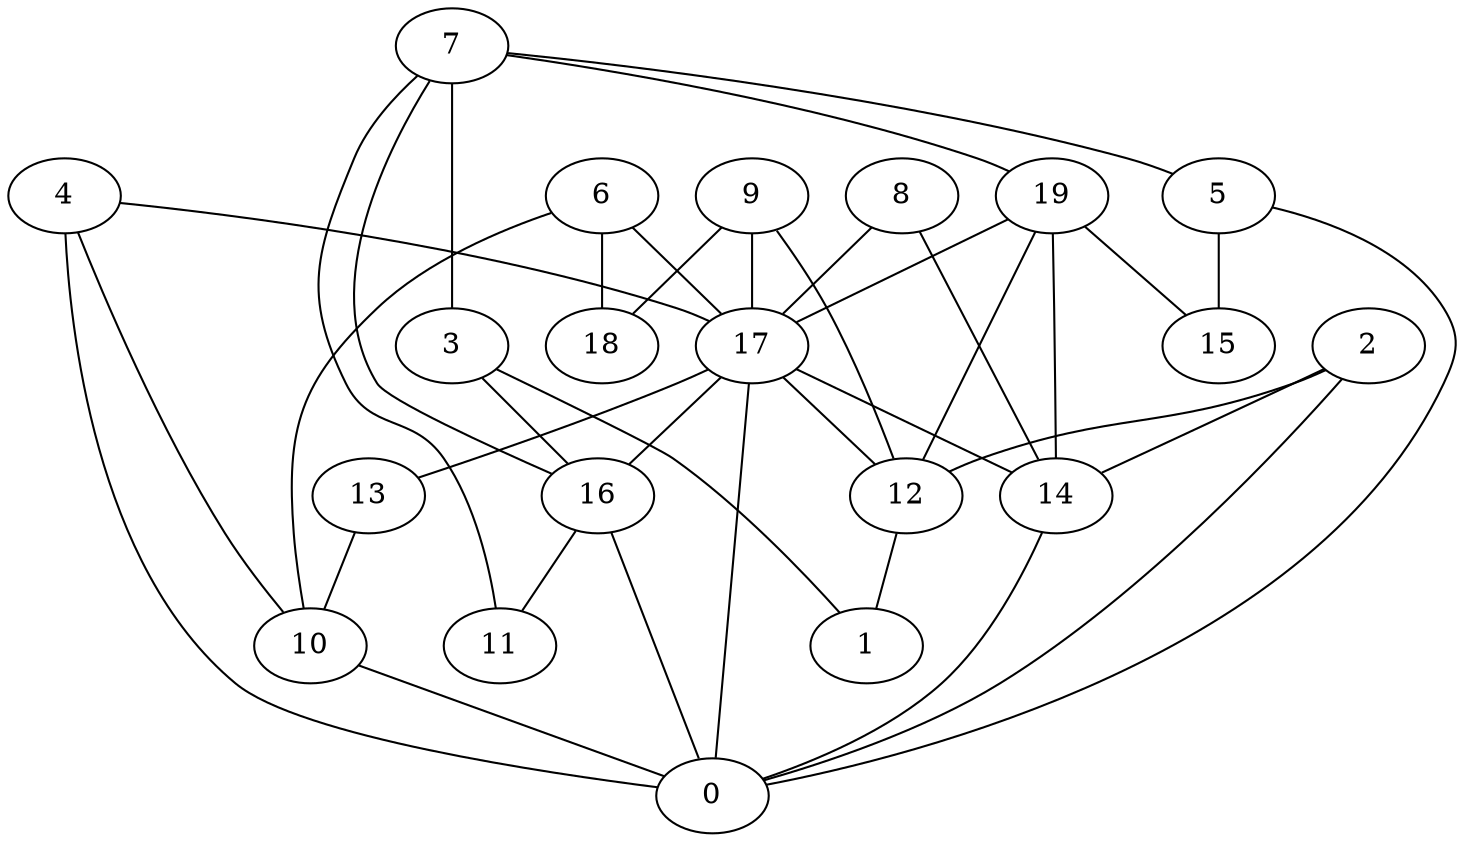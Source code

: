 digraph GG_graph {

subgraph G_graph {
edge [color = black]
"2" -> "14" [dir = none]
"2" -> "0" [dir = none]
"2" -> "12" [dir = none]
"6" -> "17" [dir = none]
"6" -> "10" [dir = none]
"6" -> "18" [dir = none]
"19" -> "15" [dir = none]
"19" -> "12" [dir = none]
"19" -> "17" [dir = none]
"19" -> "14" [dir = none]
"8" -> "17" [dir = none]
"8" -> "14" [dir = none]
"3" -> "1" [dir = none]
"3" -> "16" [dir = none]
"16" -> "11" [dir = none]
"16" -> "0" [dir = none]
"14" -> "0" [dir = none]
"5" -> "0" [dir = none]
"5" -> "15" [dir = none]
"9" -> "18" [dir = none]
"9" -> "17" [dir = none]
"9" -> "12" [dir = none]
"10" -> "0" [dir = none]
"12" -> "1" [dir = none]
"4" -> "17" [dir = none]
"4" -> "0" [dir = none]
"4" -> "10" [dir = none]
"17" -> "13" [dir = none]
"17" -> "0" [dir = none]
"17" -> "16" [dir = none]
"17" -> "14" [dir = none]
"17" -> "12" [dir = none]
"7" -> "5" [dir = none]
"7" -> "3" [dir = none]
"7" -> "19" [dir = none]
"7" -> "16" [dir = none]
"7" -> "11" [dir = none]
"13" -> "10" [dir = none]
}

}

